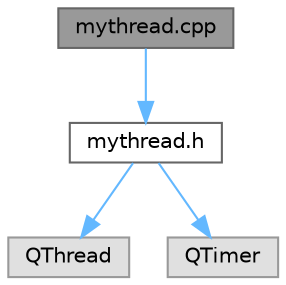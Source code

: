 digraph "mythread.cpp"
{
 // LATEX_PDF_SIZE
  bgcolor="transparent";
  edge [fontname=Helvetica,fontsize=10,labelfontname=Helvetica,labelfontsize=10];
  node [fontname=Helvetica,fontsize=10,shape=box,height=0.2,width=0.4];
  Node1 [label="mythread.cpp",height=0.2,width=0.4,color="gray40", fillcolor="grey60", style="filled", fontcolor="black",tooltip=" "];
  Node1 -> Node2 [color="steelblue1",style="solid"];
  Node2 [label="mythread.h",height=0.2,width=0.4,color="grey40", fillcolor="white", style="filled",URL="$mythread_8h.html",tooltip=" "];
  Node2 -> Node3 [color="steelblue1",style="solid"];
  Node3 [label="QThread",height=0.2,width=0.4,color="grey60", fillcolor="#E0E0E0", style="filled",tooltip=" "];
  Node2 -> Node4 [color="steelblue1",style="solid"];
  Node4 [label="QTimer",height=0.2,width=0.4,color="grey60", fillcolor="#E0E0E0", style="filled",tooltip=" "];
}
